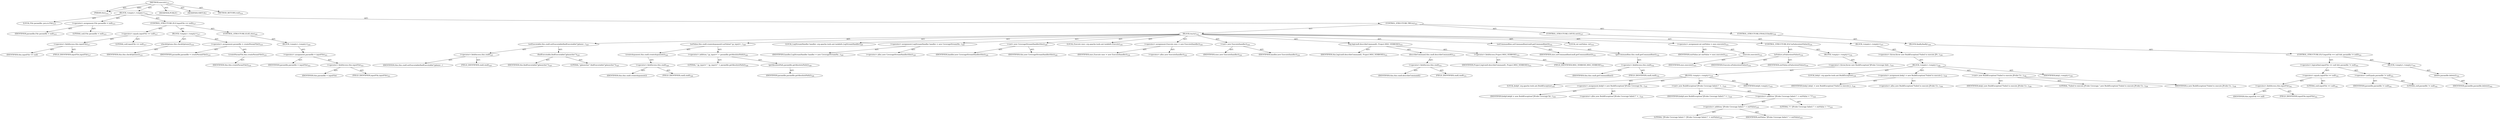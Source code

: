digraph "execute" {  
"111669149723" [label = <(METHOD,execute)<SUB>314</SUB>> ]
"115964116993" [label = <(PARAM,this)<SUB>314</SUB>> ]
"25769803805" [label = <(BLOCK,&lt;empty&gt;,&lt;empty&gt;)<SUB>314</SUB>> ]
"94489280512" [label = <(LOCAL,File paramfile: java.io.File)<SUB>315</SUB>> ]
"30064771168" [label = <(&lt;operator&gt;.assignment,File paramfile = null)<SUB>315</SUB>> ]
"68719476812" [label = <(IDENTIFIER,paramfile,File paramfile = null)<SUB>315</SUB>> ]
"90194313234" [label = <(LITERAL,null,File paramfile = null)<SUB>315</SUB>> ]
"47244640258" [label = <(CONTROL_STRUCTURE,IF,if (inputFile == null))<SUB>317</SUB>> ]
"30064771169" [label = <(&lt;operator&gt;.equals,inputFile == null)<SUB>317</SUB>> ]
"30064771170" [label = <(&lt;operator&gt;.fieldAccess,this.inputFile)<SUB>317</SUB>> ]
"68719476813" [label = <(IDENTIFIER,this,inputFile == null)> ]
"55834574891" [label = <(FIELD_IDENTIFIER,inputFile,inputFile)<SUB>317</SUB>> ]
"90194313235" [label = <(LITERAL,null,inputFile == null)<SUB>317</SUB>> ]
"25769803806" [label = <(BLOCK,&lt;empty&gt;,&lt;empty&gt;)<SUB>317</SUB>> ]
"30064771171" [label = <(checkOptions,this.checkOptions())<SUB>318</SUB>> ]
"68719476737" [label = <(IDENTIFIER,this,this.checkOptions())<SUB>318</SUB>> ]
"30064771172" [label = <(&lt;operator&gt;.assignment,paramfile = createParamFile())<SUB>319</SUB>> ]
"68719476814" [label = <(IDENTIFIER,paramfile,paramfile = createParamFile())<SUB>319</SUB>> ]
"30064771173" [label = <(createParamFile,this.createParamFile())<SUB>319</SUB>> ]
"68719476738" [label = <(IDENTIFIER,this,this.createParamFile())<SUB>319</SUB>> ]
"47244640259" [label = <(CONTROL_STRUCTURE,ELSE,else)<SUB>320</SUB>> ]
"25769803807" [label = <(BLOCK,&lt;empty&gt;,&lt;empty&gt;)<SUB>320</SUB>> ]
"30064771174" [label = <(&lt;operator&gt;.assignment,paramfile = inputFile)<SUB>321</SUB>> ]
"68719476815" [label = <(IDENTIFIER,paramfile,paramfile = inputFile)<SUB>321</SUB>> ]
"30064771175" [label = <(&lt;operator&gt;.fieldAccess,this.inputFile)<SUB>321</SUB>> ]
"68719476816" [label = <(IDENTIFIER,this,paramfile = inputFile)> ]
"55834574892" [label = <(FIELD_IDENTIFIER,inputFile,inputFile)<SUB>321</SUB>> ]
"47244640260" [label = <(CONTROL_STRUCTURE,TRY,try)<SUB>323</SUB>> ]
"25769803808" [label = <(BLOCK,try,try)<SUB>323</SUB>> ]
"30064771176" [label = <(setExecutable,this.cmdl.setExecutable(findExecutable(&quot;jplaunc...)<SUB>325</SUB>> ]
"30064771177" [label = <(&lt;operator&gt;.fieldAccess,this.cmdl)<SUB>325</SUB>> ]
"68719476817" [label = <(IDENTIFIER,this,this.cmdl.setExecutable(findExecutable(&quot;jplaunc...)> ]
"55834574893" [label = <(FIELD_IDENTIFIER,cmdl,cmdl)<SUB>325</SUB>> ]
"30064771178" [label = <(findExecutable,findExecutable(&quot;jplauncher&quot;))<SUB>325</SUB>> ]
"68719476739" [label = <(IDENTIFIER,this,findExecutable(&quot;jplauncher&quot;))<SUB>325</SUB>> ]
"90194313236" [label = <(LITERAL,&quot;jplauncher&quot;,findExecutable(&quot;jplauncher&quot;))<SUB>325</SUB>> ]
"30064771179" [label = <(setValue,this.cmdl.createArgument().setValue(&quot;-jp_input=...)<SUB>326</SUB>> ]
"30064771180" [label = <(createArgument,this.cmdl.createArgument())<SUB>326</SUB>> ]
"30064771181" [label = <(&lt;operator&gt;.fieldAccess,this.cmdl)<SUB>326</SUB>> ]
"68719476818" [label = <(IDENTIFIER,this,this.cmdl.createArgument())> ]
"55834574894" [label = <(FIELD_IDENTIFIER,cmdl,cmdl)<SUB>326</SUB>> ]
"30064771182" [label = <(&lt;operator&gt;.addition,&quot;-jp_input=&quot; + paramfile.getAbsolutePath())<SUB>326</SUB>> ]
"90194313237" [label = <(LITERAL,&quot;-jp_input=&quot;,&quot;-jp_input=&quot; + paramfile.getAbsolutePath())<SUB>326</SUB>> ]
"30064771183" [label = <(getAbsolutePath,paramfile.getAbsolutePath())<SUB>326</SUB>> ]
"68719476819" [label = <(IDENTIFIER,paramfile,paramfile.getAbsolutePath())<SUB>326</SUB>> ]
"94489280513" [label = <(LOCAL,LogStreamHandler handler: org.apache.tools.ant.taskdefs.LogStreamHandler)<SUB>329</SUB>> ]
"30064771184" [label = <(&lt;operator&gt;.assignment,LogStreamHandler handler = new CoverageStreamHa...)<SUB>329</SUB>> ]
"68719476820" [label = <(IDENTIFIER,handler,LogStreamHandler handler = new CoverageStreamHa...)<SUB>329</SUB>> ]
"30064771185" [label = <(&lt;operator&gt;.alloc,new CoverageStreamHandler(this))<SUB>329</SUB>> ]
"30064771186" [label = <(&lt;init&gt;,new CoverageStreamHandler(this))<SUB>329</SUB>> ]
"68719476821" [label = <(IDENTIFIER,handler,new CoverageStreamHandler(this))<SUB>329</SUB>> ]
"68719476740" [label = <(IDENTIFIER,this,new CoverageStreamHandler(this))<SUB>329</SUB>> ]
"94489280514" [label = <(LOCAL,Execute exec: org.apache.tools.ant.taskdefs.Execute)<SUB>330</SUB>> ]
"30064771187" [label = <(&lt;operator&gt;.assignment,Execute exec = new Execute(handler))<SUB>330</SUB>> ]
"68719476822" [label = <(IDENTIFIER,exec,Execute exec = new Execute(handler))<SUB>330</SUB>> ]
"30064771188" [label = <(&lt;operator&gt;.alloc,new Execute(handler))<SUB>330</SUB>> ]
"30064771189" [label = <(&lt;init&gt;,new Execute(handler))<SUB>330</SUB>> ]
"68719476823" [label = <(IDENTIFIER,exec,new Execute(handler))<SUB>330</SUB>> ]
"68719476824" [label = <(IDENTIFIER,handler,new Execute(handler))<SUB>330</SUB>> ]
"30064771190" [label = <(log,log(cmdl.describeCommand(), Project.MSG_VERBOSE))<SUB>331</SUB>> ]
"68719476741" [label = <(IDENTIFIER,this,log(cmdl.describeCommand(), Project.MSG_VERBOSE))<SUB>331</SUB>> ]
"30064771191" [label = <(describeCommand,this.cmdl.describeCommand())<SUB>331</SUB>> ]
"30064771192" [label = <(&lt;operator&gt;.fieldAccess,this.cmdl)<SUB>331</SUB>> ]
"68719476825" [label = <(IDENTIFIER,this,this.cmdl.describeCommand())> ]
"55834574895" [label = <(FIELD_IDENTIFIER,cmdl,cmdl)<SUB>331</SUB>> ]
"30064771193" [label = <(&lt;operator&gt;.fieldAccess,Project.MSG_VERBOSE)<SUB>331</SUB>> ]
"68719476826" [label = <(IDENTIFIER,Project,log(cmdl.describeCommand(), Project.MSG_VERBOSE))<SUB>331</SUB>> ]
"55834574896" [label = <(FIELD_IDENTIFIER,MSG_VERBOSE,MSG_VERBOSE)<SUB>331</SUB>> ]
"30064771194" [label = <(setCommandline,setCommandline(cmdl.getCommandline()))<SUB>332</SUB>> ]
"68719476827" [label = <(IDENTIFIER,exec,setCommandline(cmdl.getCommandline()))<SUB>332</SUB>> ]
"30064771195" [label = <(getCommandline,this.cmdl.getCommandline())<SUB>332</SUB>> ]
"30064771196" [label = <(&lt;operator&gt;.fieldAccess,this.cmdl)<SUB>332</SUB>> ]
"68719476828" [label = <(IDENTIFIER,this,this.cmdl.getCommandline())> ]
"55834574897" [label = <(FIELD_IDENTIFIER,cmdl,cmdl)<SUB>332</SUB>> ]
"94489280515" [label = <(LOCAL,int exitValue: int)<SUB>333</SUB>> ]
"30064771197" [label = <(&lt;operator&gt;.assignment,int exitValue = exec.execute())<SUB>333</SUB>> ]
"68719476829" [label = <(IDENTIFIER,exitValue,int exitValue = exec.execute())<SUB>333</SUB>> ]
"30064771198" [label = <(execute,execute())<SUB>333</SUB>> ]
"68719476830" [label = <(IDENTIFIER,exec,execute())<SUB>333</SUB>> ]
"47244640261" [label = <(CONTROL_STRUCTURE,IF,if (isFailure(exitValue)))<SUB>334</SUB>> ]
"30064771199" [label = <(isFailure,isFailure(exitValue))<SUB>334</SUB>> ]
"68719476831" [label = <(IDENTIFIER,Execute,isFailure(exitValue))<SUB>334</SUB>> ]
"68719476832" [label = <(IDENTIFIER,exitValue,isFailure(exitValue))<SUB>334</SUB>> ]
"25769803809" [label = <(BLOCK,&lt;empty&gt;,&lt;empty&gt;)<SUB>334</SUB>> ]
"30064771200" [label = <(&lt;operator&gt;.throw,throw new BuildException(&quot;JProbe Coverage faile...)<SUB>335</SUB>> ]
"25769803810" [label = <(BLOCK,&lt;empty&gt;,&lt;empty&gt;)<SUB>335</SUB>> ]
"94489280516" [label = <(LOCAL,$obj0: org.apache.tools.ant.BuildException)<SUB>335</SUB>> ]
"30064771201" [label = <(&lt;operator&gt;.assignment,$obj0 = new BuildException(&quot;JProbe Coverage fai...)<SUB>335</SUB>> ]
"68719476833" [label = <(IDENTIFIER,$obj0,$obj0 = new BuildException(&quot;JProbe Coverage fai...)<SUB>335</SUB>> ]
"30064771202" [label = <(&lt;operator&gt;.alloc,new BuildException(&quot;JProbe Coverage failed (&quot; +...)<SUB>335</SUB>> ]
"30064771203" [label = <(&lt;init&gt;,new BuildException(&quot;JProbe Coverage failed (&quot; +...)<SUB>335</SUB>> ]
"68719476834" [label = <(IDENTIFIER,$obj0,new BuildException(&quot;JProbe Coverage failed (&quot; +...)<SUB>335</SUB>> ]
"30064771204" [label = <(&lt;operator&gt;.addition,&quot;JProbe Coverage failed (&quot; + exitValue + &quot;)&quot;)<SUB>335</SUB>> ]
"30064771205" [label = <(&lt;operator&gt;.addition,&quot;JProbe Coverage failed (&quot; + exitValue)<SUB>335</SUB>> ]
"90194313238" [label = <(LITERAL,&quot;JProbe Coverage failed (&quot;,&quot;JProbe Coverage failed (&quot; + exitValue)<SUB>335</SUB>> ]
"68719476835" [label = <(IDENTIFIER,exitValue,&quot;JProbe Coverage failed (&quot; + exitValue)<SUB>335</SUB>> ]
"90194313239" [label = <(LITERAL,&quot;)&quot;,&quot;JProbe Coverage failed (&quot; + exitValue + &quot;)&quot;)<SUB>335</SUB>> ]
"68719476836" [label = <(IDENTIFIER,$obj0,&lt;empty&gt;)<SUB>335</SUB>> ]
"47244640262" [label = <(CONTROL_STRUCTURE,CATCH,catch)<SUB>337</SUB>> ]
"25769803811" [label = <(BLOCK,&lt;empty&gt;,&lt;empty&gt;)<SUB>337</SUB>> ]
"30064771206" [label = <(&lt;operator&gt;.throw,throw new BuildException(&quot;Failed to execute JPr...)<SUB>338</SUB>> ]
"25769803812" [label = <(BLOCK,&lt;empty&gt;,&lt;empty&gt;)<SUB>338</SUB>> ]
"94489280517" [label = <(LOCAL,$obj1: org.apache.tools.ant.BuildException)<SUB>338</SUB>> ]
"30064771207" [label = <(&lt;operator&gt;.assignment,$obj1 = new BuildException(&quot;Failed to execute J...)<SUB>338</SUB>> ]
"68719476837" [label = <(IDENTIFIER,$obj1,$obj1 = new BuildException(&quot;Failed to execute J...)<SUB>338</SUB>> ]
"30064771208" [label = <(&lt;operator&gt;.alloc,new BuildException(&quot;Failed to execute JProbe Co...)<SUB>338</SUB>> ]
"30064771209" [label = <(&lt;init&gt;,new BuildException(&quot;Failed to execute JProbe Co...)<SUB>338</SUB>> ]
"68719476838" [label = <(IDENTIFIER,$obj1,new BuildException(&quot;Failed to execute JProbe Co...)<SUB>338</SUB>> ]
"90194313240" [label = <(LITERAL,&quot;Failed to execute JProbe Coverage.&quot;,new BuildException(&quot;Failed to execute JProbe Co...)<SUB>338</SUB>> ]
"68719476839" [label = <(IDENTIFIER,e,new BuildException(&quot;Failed to execute JProbe Co...)<SUB>338</SUB>> ]
"68719476840" [label = <(IDENTIFIER,$obj1,&lt;empty&gt;)<SUB>338</SUB>> ]
"47244640263" [label = <(CONTROL_STRUCTURE,FINALLY,finally)<SUB>339</SUB>> ]
"25769803813" [label = <(BLOCK,finally,finally)<SUB>339</SUB>> ]
"47244640264" [label = <(CONTROL_STRUCTURE,IF,if (inputFile == null &amp;&amp; paramfile != null))<SUB>341</SUB>> ]
"30064771210" [label = <(&lt;operator&gt;.logicalAnd,inputFile == null &amp;&amp; paramfile != null)<SUB>341</SUB>> ]
"30064771211" [label = <(&lt;operator&gt;.equals,inputFile == null)<SUB>341</SUB>> ]
"30064771212" [label = <(&lt;operator&gt;.fieldAccess,this.inputFile)<SUB>341</SUB>> ]
"68719476841" [label = <(IDENTIFIER,this,inputFile == null)> ]
"55834574898" [label = <(FIELD_IDENTIFIER,inputFile,inputFile)<SUB>341</SUB>> ]
"90194313241" [label = <(LITERAL,null,inputFile == null)<SUB>341</SUB>> ]
"30064771213" [label = <(&lt;operator&gt;.notEquals,paramfile != null)<SUB>341</SUB>> ]
"68719476842" [label = <(IDENTIFIER,paramfile,paramfile != null)<SUB>341</SUB>> ]
"90194313242" [label = <(LITERAL,null,paramfile != null)<SUB>341</SUB>> ]
"25769803814" [label = <(BLOCK,&lt;empty&gt;,&lt;empty&gt;)<SUB>341</SUB>> ]
"30064771214" [label = <(delete,paramfile.delete())<SUB>342</SUB>> ]
"68719476843" [label = <(IDENTIFIER,paramfile,paramfile.delete())<SUB>342</SUB>> ]
"133143986252" [label = <(MODIFIER,PUBLIC)> ]
"133143986253" [label = <(MODIFIER,VIRTUAL)> ]
"128849018907" [label = <(METHOD_RETURN,void)<SUB>314</SUB>> ]
  "111669149723" -> "115964116993"  [ label = "AST: "] 
  "111669149723" -> "25769803805"  [ label = "AST: "] 
  "111669149723" -> "133143986252"  [ label = "AST: "] 
  "111669149723" -> "133143986253"  [ label = "AST: "] 
  "111669149723" -> "128849018907"  [ label = "AST: "] 
  "25769803805" -> "94489280512"  [ label = "AST: "] 
  "25769803805" -> "30064771168"  [ label = "AST: "] 
  "25769803805" -> "47244640258"  [ label = "AST: "] 
  "25769803805" -> "47244640260"  [ label = "AST: "] 
  "30064771168" -> "68719476812"  [ label = "AST: "] 
  "30064771168" -> "90194313234"  [ label = "AST: "] 
  "47244640258" -> "30064771169"  [ label = "AST: "] 
  "47244640258" -> "25769803806"  [ label = "AST: "] 
  "47244640258" -> "47244640259"  [ label = "AST: "] 
  "30064771169" -> "30064771170"  [ label = "AST: "] 
  "30064771169" -> "90194313235"  [ label = "AST: "] 
  "30064771170" -> "68719476813"  [ label = "AST: "] 
  "30064771170" -> "55834574891"  [ label = "AST: "] 
  "25769803806" -> "30064771171"  [ label = "AST: "] 
  "25769803806" -> "30064771172"  [ label = "AST: "] 
  "30064771171" -> "68719476737"  [ label = "AST: "] 
  "30064771172" -> "68719476814"  [ label = "AST: "] 
  "30064771172" -> "30064771173"  [ label = "AST: "] 
  "30064771173" -> "68719476738"  [ label = "AST: "] 
  "47244640259" -> "25769803807"  [ label = "AST: "] 
  "25769803807" -> "30064771174"  [ label = "AST: "] 
  "30064771174" -> "68719476815"  [ label = "AST: "] 
  "30064771174" -> "30064771175"  [ label = "AST: "] 
  "30064771175" -> "68719476816"  [ label = "AST: "] 
  "30064771175" -> "55834574892"  [ label = "AST: "] 
  "47244640260" -> "25769803808"  [ label = "AST: "] 
  "47244640260" -> "47244640262"  [ label = "AST: "] 
  "47244640260" -> "47244640263"  [ label = "AST: "] 
  "25769803808" -> "30064771176"  [ label = "AST: "] 
  "25769803808" -> "30064771179"  [ label = "AST: "] 
  "25769803808" -> "94489280513"  [ label = "AST: "] 
  "25769803808" -> "30064771184"  [ label = "AST: "] 
  "25769803808" -> "30064771186"  [ label = "AST: "] 
  "25769803808" -> "94489280514"  [ label = "AST: "] 
  "25769803808" -> "30064771187"  [ label = "AST: "] 
  "25769803808" -> "30064771189"  [ label = "AST: "] 
  "25769803808" -> "30064771190"  [ label = "AST: "] 
  "25769803808" -> "30064771194"  [ label = "AST: "] 
  "25769803808" -> "94489280515"  [ label = "AST: "] 
  "25769803808" -> "30064771197"  [ label = "AST: "] 
  "25769803808" -> "47244640261"  [ label = "AST: "] 
  "30064771176" -> "30064771177"  [ label = "AST: "] 
  "30064771176" -> "30064771178"  [ label = "AST: "] 
  "30064771177" -> "68719476817"  [ label = "AST: "] 
  "30064771177" -> "55834574893"  [ label = "AST: "] 
  "30064771178" -> "68719476739"  [ label = "AST: "] 
  "30064771178" -> "90194313236"  [ label = "AST: "] 
  "30064771179" -> "30064771180"  [ label = "AST: "] 
  "30064771179" -> "30064771182"  [ label = "AST: "] 
  "30064771180" -> "30064771181"  [ label = "AST: "] 
  "30064771181" -> "68719476818"  [ label = "AST: "] 
  "30064771181" -> "55834574894"  [ label = "AST: "] 
  "30064771182" -> "90194313237"  [ label = "AST: "] 
  "30064771182" -> "30064771183"  [ label = "AST: "] 
  "30064771183" -> "68719476819"  [ label = "AST: "] 
  "30064771184" -> "68719476820"  [ label = "AST: "] 
  "30064771184" -> "30064771185"  [ label = "AST: "] 
  "30064771186" -> "68719476821"  [ label = "AST: "] 
  "30064771186" -> "68719476740"  [ label = "AST: "] 
  "30064771187" -> "68719476822"  [ label = "AST: "] 
  "30064771187" -> "30064771188"  [ label = "AST: "] 
  "30064771189" -> "68719476823"  [ label = "AST: "] 
  "30064771189" -> "68719476824"  [ label = "AST: "] 
  "30064771190" -> "68719476741"  [ label = "AST: "] 
  "30064771190" -> "30064771191"  [ label = "AST: "] 
  "30064771190" -> "30064771193"  [ label = "AST: "] 
  "30064771191" -> "30064771192"  [ label = "AST: "] 
  "30064771192" -> "68719476825"  [ label = "AST: "] 
  "30064771192" -> "55834574895"  [ label = "AST: "] 
  "30064771193" -> "68719476826"  [ label = "AST: "] 
  "30064771193" -> "55834574896"  [ label = "AST: "] 
  "30064771194" -> "68719476827"  [ label = "AST: "] 
  "30064771194" -> "30064771195"  [ label = "AST: "] 
  "30064771195" -> "30064771196"  [ label = "AST: "] 
  "30064771196" -> "68719476828"  [ label = "AST: "] 
  "30064771196" -> "55834574897"  [ label = "AST: "] 
  "30064771197" -> "68719476829"  [ label = "AST: "] 
  "30064771197" -> "30064771198"  [ label = "AST: "] 
  "30064771198" -> "68719476830"  [ label = "AST: "] 
  "47244640261" -> "30064771199"  [ label = "AST: "] 
  "47244640261" -> "25769803809"  [ label = "AST: "] 
  "30064771199" -> "68719476831"  [ label = "AST: "] 
  "30064771199" -> "68719476832"  [ label = "AST: "] 
  "25769803809" -> "30064771200"  [ label = "AST: "] 
  "30064771200" -> "25769803810"  [ label = "AST: "] 
  "25769803810" -> "94489280516"  [ label = "AST: "] 
  "25769803810" -> "30064771201"  [ label = "AST: "] 
  "25769803810" -> "30064771203"  [ label = "AST: "] 
  "25769803810" -> "68719476836"  [ label = "AST: "] 
  "30064771201" -> "68719476833"  [ label = "AST: "] 
  "30064771201" -> "30064771202"  [ label = "AST: "] 
  "30064771203" -> "68719476834"  [ label = "AST: "] 
  "30064771203" -> "30064771204"  [ label = "AST: "] 
  "30064771204" -> "30064771205"  [ label = "AST: "] 
  "30064771204" -> "90194313239"  [ label = "AST: "] 
  "30064771205" -> "90194313238"  [ label = "AST: "] 
  "30064771205" -> "68719476835"  [ label = "AST: "] 
  "47244640262" -> "25769803811"  [ label = "AST: "] 
  "25769803811" -> "30064771206"  [ label = "AST: "] 
  "30064771206" -> "25769803812"  [ label = "AST: "] 
  "25769803812" -> "94489280517"  [ label = "AST: "] 
  "25769803812" -> "30064771207"  [ label = "AST: "] 
  "25769803812" -> "30064771209"  [ label = "AST: "] 
  "25769803812" -> "68719476840"  [ label = "AST: "] 
  "30064771207" -> "68719476837"  [ label = "AST: "] 
  "30064771207" -> "30064771208"  [ label = "AST: "] 
  "30064771209" -> "68719476838"  [ label = "AST: "] 
  "30064771209" -> "90194313240"  [ label = "AST: "] 
  "30064771209" -> "68719476839"  [ label = "AST: "] 
  "47244640263" -> "25769803813"  [ label = "AST: "] 
  "25769803813" -> "47244640264"  [ label = "AST: "] 
  "47244640264" -> "30064771210"  [ label = "AST: "] 
  "47244640264" -> "25769803814"  [ label = "AST: "] 
  "30064771210" -> "30064771211"  [ label = "AST: "] 
  "30064771210" -> "30064771213"  [ label = "AST: "] 
  "30064771211" -> "30064771212"  [ label = "AST: "] 
  "30064771211" -> "90194313241"  [ label = "AST: "] 
  "30064771212" -> "68719476841"  [ label = "AST: "] 
  "30064771212" -> "55834574898"  [ label = "AST: "] 
  "30064771213" -> "68719476842"  [ label = "AST: "] 
  "30064771213" -> "90194313242"  [ label = "AST: "] 
  "25769803814" -> "30064771214"  [ label = "AST: "] 
  "30064771214" -> "68719476843"  [ label = "AST: "] 
  "111669149723" -> "115964116993"  [ label = "DDG: "] 
}
